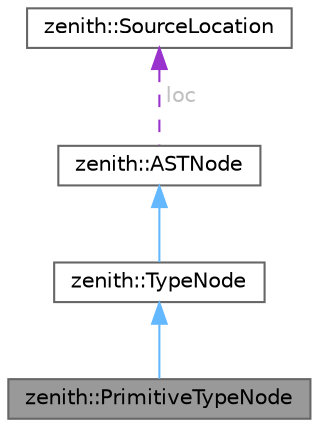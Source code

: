 digraph "zenith::PrimitiveTypeNode"
{
 // LATEX_PDF_SIZE
  bgcolor="transparent";
  edge [fontname=Helvetica,fontsize=10,labelfontname=Helvetica,labelfontsize=10];
  node [fontname=Helvetica,fontsize=10,shape=box,height=0.2,width=0.4];
  Node1 [id="Node000001",label="zenith::PrimitiveTypeNode",height=0.2,width=0.4,color="gray40", fillcolor="grey60", style="filled", fontcolor="black",tooltip=" "];
  Node2 -> Node1 [id="edge1_Node000001_Node000002",dir="back",color="steelblue1",style="solid",tooltip=" "];
  Node2 [id="Node000002",label="zenith::TypeNode",height=0.2,width=0.4,color="gray40", fillcolor="white", style="filled",URL="$structzenith_1_1_type_node.html",tooltip=" "];
  Node3 -> Node2 [id="edge2_Node000002_Node000003",dir="back",color="steelblue1",style="solid",tooltip=" "];
  Node3 [id="Node000003",label="zenith::ASTNode",height=0.2,width=0.4,color="gray40", fillcolor="white", style="filled",URL="$structzenith_1_1_a_s_t_node.html",tooltip=" "];
  Node4 -> Node3 [id="edge3_Node000003_Node000004",dir="back",color="darkorchid3",style="dashed",tooltip=" ",label=" loc",fontcolor="grey" ];
  Node4 [id="Node000004",label="zenith::SourceLocation",height=0.2,width=0.4,color="gray40", fillcolor="white", style="filled",URL="$structzenith_1_1_source_location.html",tooltip=" "];
}
